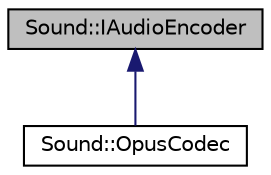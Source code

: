 digraph "Sound::IAudioEncoder"
{
  edge [fontname="Helvetica",fontsize="10",labelfontname="Helvetica",labelfontsize="10"];
  node [fontname="Helvetica",fontsize="10",shape=record];
  Node0 [label="Sound::IAudioEncoder",height=0.2,width=0.4,color="black", fillcolor="grey75", style="filled", fontcolor="black"];
  Node0 -> Node1 [dir="back",color="midnightblue",fontsize="10",style="solid",fontname="Helvetica"];
  Node1 [label="Sound::OpusCodec",height=0.2,width=0.4,color="black", fillcolor="white", style="filled",URL="$class_sound_1_1_opus_codec.html"];
}
